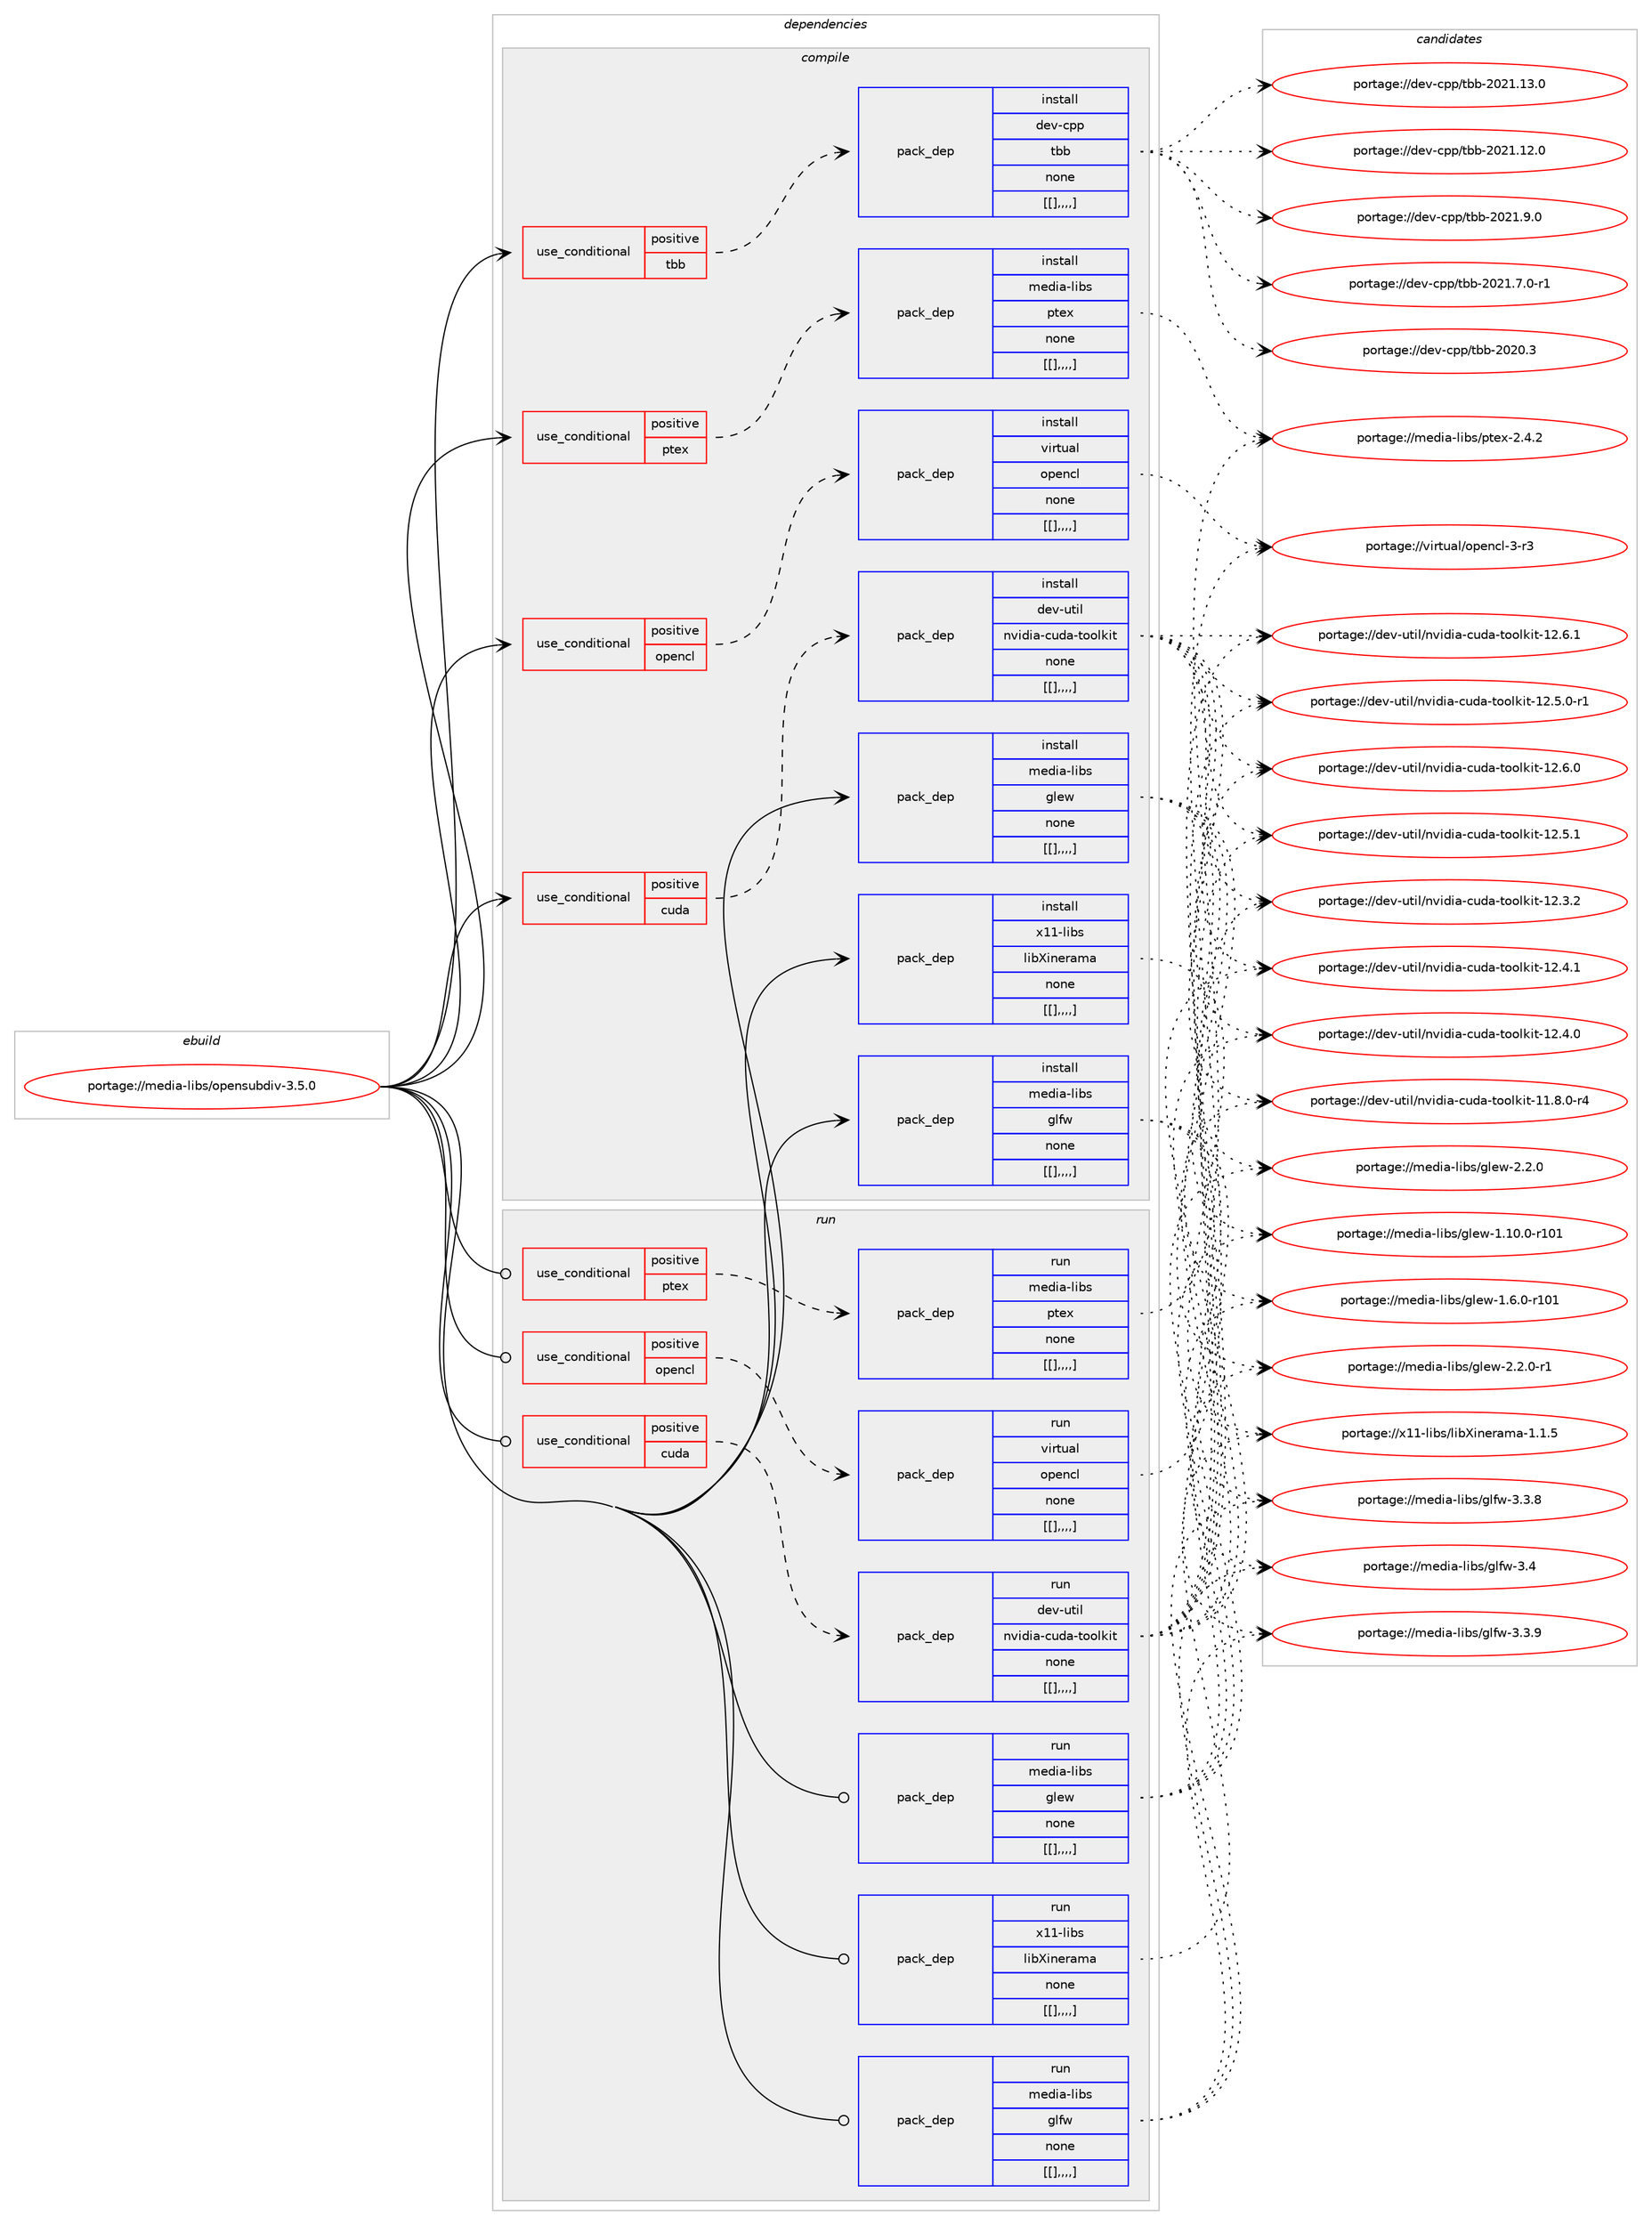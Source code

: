 digraph prolog {

# *************
# Graph options
# *************

newrank=true;
concentrate=true;
compound=true;
graph [rankdir=LR,fontname=Helvetica,fontsize=10,ranksep=1.5];#, ranksep=2.5, nodesep=0.2];
edge  [arrowhead=vee];
node  [fontname=Helvetica,fontsize=10];

# **********
# The ebuild
# **********

subgraph cluster_leftcol {
color=gray;
label=<<i>ebuild</i>>;
id [label="portage://media-libs/opensubdiv-3.5.0", color=red, width=4, href="../media-libs/opensubdiv-3.5.0.svg"];
}

# ****************
# The dependencies
# ****************

subgraph cluster_midcol {
color=gray;
label=<<i>dependencies</i>>;
subgraph cluster_compile {
fillcolor="#eeeeee";
style=filled;
label=<<i>compile</i>>;
subgraph cond81121 {
dependency321746 [label=<<TABLE BORDER="0" CELLBORDER="1" CELLSPACING="0" CELLPADDING="4"><TR><TD ROWSPAN="3" CELLPADDING="10">use_conditional</TD></TR><TR><TD>positive</TD></TR><TR><TD>cuda</TD></TR></TABLE>>, shape=none, color=red];
subgraph pack238084 {
dependency321747 [label=<<TABLE BORDER="0" CELLBORDER="1" CELLSPACING="0" CELLPADDING="4" WIDTH="220"><TR><TD ROWSPAN="6" CELLPADDING="30">pack_dep</TD></TR><TR><TD WIDTH="110">install</TD></TR><TR><TD>dev-util</TD></TR><TR><TD>nvidia-cuda-toolkit</TD></TR><TR><TD>none</TD></TR><TR><TD>[[],,,,]</TD></TR></TABLE>>, shape=none, color=blue];
}
dependency321746:e -> dependency321747:w [weight=20,style="dashed",arrowhead="vee"];
}
id:e -> dependency321746:w [weight=20,style="solid",arrowhead="vee"];
subgraph cond81122 {
dependency321748 [label=<<TABLE BORDER="0" CELLBORDER="1" CELLSPACING="0" CELLPADDING="4"><TR><TD ROWSPAN="3" CELLPADDING="10">use_conditional</TD></TR><TR><TD>positive</TD></TR><TR><TD>opencl</TD></TR></TABLE>>, shape=none, color=red];
subgraph pack238085 {
dependency321749 [label=<<TABLE BORDER="0" CELLBORDER="1" CELLSPACING="0" CELLPADDING="4" WIDTH="220"><TR><TD ROWSPAN="6" CELLPADDING="30">pack_dep</TD></TR><TR><TD WIDTH="110">install</TD></TR><TR><TD>virtual</TD></TR><TR><TD>opencl</TD></TR><TR><TD>none</TD></TR><TR><TD>[[],,,,]</TD></TR></TABLE>>, shape=none, color=blue];
}
dependency321748:e -> dependency321749:w [weight=20,style="dashed",arrowhead="vee"];
}
id:e -> dependency321748:w [weight=20,style="solid",arrowhead="vee"];
subgraph cond81123 {
dependency321750 [label=<<TABLE BORDER="0" CELLBORDER="1" CELLSPACING="0" CELLPADDING="4"><TR><TD ROWSPAN="3" CELLPADDING="10">use_conditional</TD></TR><TR><TD>positive</TD></TR><TR><TD>ptex</TD></TR></TABLE>>, shape=none, color=red];
subgraph pack238086 {
dependency321751 [label=<<TABLE BORDER="0" CELLBORDER="1" CELLSPACING="0" CELLPADDING="4" WIDTH="220"><TR><TD ROWSPAN="6" CELLPADDING="30">pack_dep</TD></TR><TR><TD WIDTH="110">install</TD></TR><TR><TD>media-libs</TD></TR><TR><TD>ptex</TD></TR><TR><TD>none</TD></TR><TR><TD>[[],,,,]</TD></TR></TABLE>>, shape=none, color=blue];
}
dependency321750:e -> dependency321751:w [weight=20,style="dashed",arrowhead="vee"];
}
id:e -> dependency321750:w [weight=20,style="solid",arrowhead="vee"];
subgraph cond81124 {
dependency321752 [label=<<TABLE BORDER="0" CELLBORDER="1" CELLSPACING="0" CELLPADDING="4"><TR><TD ROWSPAN="3" CELLPADDING="10">use_conditional</TD></TR><TR><TD>positive</TD></TR><TR><TD>tbb</TD></TR></TABLE>>, shape=none, color=red];
subgraph pack238087 {
dependency321753 [label=<<TABLE BORDER="0" CELLBORDER="1" CELLSPACING="0" CELLPADDING="4" WIDTH="220"><TR><TD ROWSPAN="6" CELLPADDING="30">pack_dep</TD></TR><TR><TD WIDTH="110">install</TD></TR><TR><TD>dev-cpp</TD></TR><TR><TD>tbb</TD></TR><TR><TD>none</TD></TR><TR><TD>[[],,,,]</TD></TR></TABLE>>, shape=none, color=blue];
}
dependency321752:e -> dependency321753:w [weight=20,style="dashed",arrowhead="vee"];
}
id:e -> dependency321752:w [weight=20,style="solid",arrowhead="vee"];
subgraph pack238088 {
dependency321754 [label=<<TABLE BORDER="0" CELLBORDER="1" CELLSPACING="0" CELLPADDING="4" WIDTH="220"><TR><TD ROWSPAN="6" CELLPADDING="30">pack_dep</TD></TR><TR><TD WIDTH="110">install</TD></TR><TR><TD>media-libs</TD></TR><TR><TD>glew</TD></TR><TR><TD>none</TD></TR><TR><TD>[[],,,,]</TD></TR></TABLE>>, shape=none, color=blue];
}
id:e -> dependency321754:w [weight=20,style="solid",arrowhead="vee"];
subgraph pack238089 {
dependency321755 [label=<<TABLE BORDER="0" CELLBORDER="1" CELLSPACING="0" CELLPADDING="4" WIDTH="220"><TR><TD ROWSPAN="6" CELLPADDING="30">pack_dep</TD></TR><TR><TD WIDTH="110">install</TD></TR><TR><TD>media-libs</TD></TR><TR><TD>glfw</TD></TR><TR><TD>none</TD></TR><TR><TD>[[],,,,]</TD></TR></TABLE>>, shape=none, color=blue];
}
id:e -> dependency321755:w [weight=20,style="solid",arrowhead="vee"];
subgraph pack238090 {
dependency321756 [label=<<TABLE BORDER="0" CELLBORDER="1" CELLSPACING="0" CELLPADDING="4" WIDTH="220"><TR><TD ROWSPAN="6" CELLPADDING="30">pack_dep</TD></TR><TR><TD WIDTH="110">install</TD></TR><TR><TD>x11-libs</TD></TR><TR><TD>libXinerama</TD></TR><TR><TD>none</TD></TR><TR><TD>[[],,,,]</TD></TR></TABLE>>, shape=none, color=blue];
}
id:e -> dependency321756:w [weight=20,style="solid",arrowhead="vee"];
}
subgraph cluster_compileandrun {
fillcolor="#eeeeee";
style=filled;
label=<<i>compile and run</i>>;
}
subgraph cluster_run {
fillcolor="#eeeeee";
style=filled;
label=<<i>run</i>>;
subgraph cond81125 {
dependency321757 [label=<<TABLE BORDER="0" CELLBORDER="1" CELLSPACING="0" CELLPADDING="4"><TR><TD ROWSPAN="3" CELLPADDING="10">use_conditional</TD></TR><TR><TD>positive</TD></TR><TR><TD>cuda</TD></TR></TABLE>>, shape=none, color=red];
subgraph pack238091 {
dependency321758 [label=<<TABLE BORDER="0" CELLBORDER="1" CELLSPACING="0" CELLPADDING="4" WIDTH="220"><TR><TD ROWSPAN="6" CELLPADDING="30">pack_dep</TD></TR><TR><TD WIDTH="110">run</TD></TR><TR><TD>dev-util</TD></TR><TR><TD>nvidia-cuda-toolkit</TD></TR><TR><TD>none</TD></TR><TR><TD>[[],,,,]</TD></TR></TABLE>>, shape=none, color=blue];
}
dependency321757:e -> dependency321758:w [weight=20,style="dashed",arrowhead="vee"];
}
id:e -> dependency321757:w [weight=20,style="solid",arrowhead="odot"];
subgraph cond81126 {
dependency321759 [label=<<TABLE BORDER="0" CELLBORDER="1" CELLSPACING="0" CELLPADDING="4"><TR><TD ROWSPAN="3" CELLPADDING="10">use_conditional</TD></TR><TR><TD>positive</TD></TR><TR><TD>opencl</TD></TR></TABLE>>, shape=none, color=red];
subgraph pack238092 {
dependency321760 [label=<<TABLE BORDER="0" CELLBORDER="1" CELLSPACING="0" CELLPADDING="4" WIDTH="220"><TR><TD ROWSPAN="6" CELLPADDING="30">pack_dep</TD></TR><TR><TD WIDTH="110">run</TD></TR><TR><TD>virtual</TD></TR><TR><TD>opencl</TD></TR><TR><TD>none</TD></TR><TR><TD>[[],,,,]</TD></TR></TABLE>>, shape=none, color=blue];
}
dependency321759:e -> dependency321760:w [weight=20,style="dashed",arrowhead="vee"];
}
id:e -> dependency321759:w [weight=20,style="solid",arrowhead="odot"];
subgraph cond81127 {
dependency321761 [label=<<TABLE BORDER="0" CELLBORDER="1" CELLSPACING="0" CELLPADDING="4"><TR><TD ROWSPAN="3" CELLPADDING="10">use_conditional</TD></TR><TR><TD>positive</TD></TR><TR><TD>ptex</TD></TR></TABLE>>, shape=none, color=red];
subgraph pack238093 {
dependency321762 [label=<<TABLE BORDER="0" CELLBORDER="1" CELLSPACING="0" CELLPADDING="4" WIDTH="220"><TR><TD ROWSPAN="6" CELLPADDING="30">pack_dep</TD></TR><TR><TD WIDTH="110">run</TD></TR><TR><TD>media-libs</TD></TR><TR><TD>ptex</TD></TR><TR><TD>none</TD></TR><TR><TD>[[],,,,]</TD></TR></TABLE>>, shape=none, color=blue];
}
dependency321761:e -> dependency321762:w [weight=20,style="dashed",arrowhead="vee"];
}
id:e -> dependency321761:w [weight=20,style="solid",arrowhead="odot"];
subgraph pack238094 {
dependency321763 [label=<<TABLE BORDER="0" CELLBORDER="1" CELLSPACING="0" CELLPADDING="4" WIDTH="220"><TR><TD ROWSPAN="6" CELLPADDING="30">pack_dep</TD></TR><TR><TD WIDTH="110">run</TD></TR><TR><TD>media-libs</TD></TR><TR><TD>glew</TD></TR><TR><TD>none</TD></TR><TR><TD>[[],,,,]</TD></TR></TABLE>>, shape=none, color=blue];
}
id:e -> dependency321763:w [weight=20,style="solid",arrowhead="odot"];
subgraph pack238095 {
dependency321764 [label=<<TABLE BORDER="0" CELLBORDER="1" CELLSPACING="0" CELLPADDING="4" WIDTH="220"><TR><TD ROWSPAN="6" CELLPADDING="30">pack_dep</TD></TR><TR><TD WIDTH="110">run</TD></TR><TR><TD>media-libs</TD></TR><TR><TD>glfw</TD></TR><TR><TD>none</TD></TR><TR><TD>[[],,,,]</TD></TR></TABLE>>, shape=none, color=blue];
}
id:e -> dependency321764:w [weight=20,style="solid",arrowhead="odot"];
subgraph pack238096 {
dependency321765 [label=<<TABLE BORDER="0" CELLBORDER="1" CELLSPACING="0" CELLPADDING="4" WIDTH="220"><TR><TD ROWSPAN="6" CELLPADDING="30">pack_dep</TD></TR><TR><TD WIDTH="110">run</TD></TR><TR><TD>x11-libs</TD></TR><TR><TD>libXinerama</TD></TR><TR><TD>none</TD></TR><TR><TD>[[],,,,]</TD></TR></TABLE>>, shape=none, color=blue];
}
id:e -> dependency321765:w [weight=20,style="solid",arrowhead="odot"];
}
}

# **************
# The candidates
# **************

subgraph cluster_choices {
rank=same;
color=gray;
label=<<i>candidates</i>>;

subgraph choice238084 {
color=black;
nodesep=1;
choice1001011184511711610510847110118105100105974599117100974511611111110810710511645495046544649 [label="portage://dev-util/nvidia-cuda-toolkit-12.6.1", color=red, width=4,href="../dev-util/nvidia-cuda-toolkit-12.6.1.svg"];
choice1001011184511711610510847110118105100105974599117100974511611111110810710511645495046544648 [label="portage://dev-util/nvidia-cuda-toolkit-12.6.0", color=red, width=4,href="../dev-util/nvidia-cuda-toolkit-12.6.0.svg"];
choice1001011184511711610510847110118105100105974599117100974511611111110810710511645495046534649 [label="portage://dev-util/nvidia-cuda-toolkit-12.5.1", color=red, width=4,href="../dev-util/nvidia-cuda-toolkit-12.5.1.svg"];
choice10010111845117116105108471101181051001059745991171009745116111111108107105116454950465346484511449 [label="portage://dev-util/nvidia-cuda-toolkit-12.5.0-r1", color=red, width=4,href="../dev-util/nvidia-cuda-toolkit-12.5.0-r1.svg"];
choice1001011184511711610510847110118105100105974599117100974511611111110810710511645495046524649 [label="portage://dev-util/nvidia-cuda-toolkit-12.4.1", color=red, width=4,href="../dev-util/nvidia-cuda-toolkit-12.4.1.svg"];
choice1001011184511711610510847110118105100105974599117100974511611111110810710511645495046524648 [label="portage://dev-util/nvidia-cuda-toolkit-12.4.0", color=red, width=4,href="../dev-util/nvidia-cuda-toolkit-12.4.0.svg"];
choice1001011184511711610510847110118105100105974599117100974511611111110810710511645495046514650 [label="portage://dev-util/nvidia-cuda-toolkit-12.3.2", color=red, width=4,href="../dev-util/nvidia-cuda-toolkit-12.3.2.svg"];
choice10010111845117116105108471101181051001059745991171009745116111111108107105116454949465646484511452 [label="portage://dev-util/nvidia-cuda-toolkit-11.8.0-r4", color=red, width=4,href="../dev-util/nvidia-cuda-toolkit-11.8.0-r4.svg"];
dependency321747:e -> choice1001011184511711610510847110118105100105974599117100974511611111110810710511645495046544649:w [style=dotted,weight="100"];
dependency321747:e -> choice1001011184511711610510847110118105100105974599117100974511611111110810710511645495046544648:w [style=dotted,weight="100"];
dependency321747:e -> choice1001011184511711610510847110118105100105974599117100974511611111110810710511645495046534649:w [style=dotted,weight="100"];
dependency321747:e -> choice10010111845117116105108471101181051001059745991171009745116111111108107105116454950465346484511449:w [style=dotted,weight="100"];
dependency321747:e -> choice1001011184511711610510847110118105100105974599117100974511611111110810710511645495046524649:w [style=dotted,weight="100"];
dependency321747:e -> choice1001011184511711610510847110118105100105974599117100974511611111110810710511645495046524648:w [style=dotted,weight="100"];
dependency321747:e -> choice1001011184511711610510847110118105100105974599117100974511611111110810710511645495046514650:w [style=dotted,weight="100"];
dependency321747:e -> choice10010111845117116105108471101181051001059745991171009745116111111108107105116454949465646484511452:w [style=dotted,weight="100"];
}
subgraph choice238085 {
color=black;
nodesep=1;
choice11810511411611797108471111121011109910845514511451 [label="portage://virtual/opencl-3-r3", color=red, width=4,href="../virtual/opencl-3-r3.svg"];
dependency321749:e -> choice11810511411611797108471111121011109910845514511451:w [style=dotted,weight="100"];
}
subgraph choice238086 {
color=black;
nodesep=1;
choice10910110010597451081059811547112116101120455046524650 [label="portage://media-libs/ptex-2.4.2", color=red, width=4,href="../media-libs/ptex-2.4.2.svg"];
dependency321751:e -> choice10910110010597451081059811547112116101120455046524650:w [style=dotted,weight="100"];
}
subgraph choice238087 {
color=black;
nodesep=1;
choice100101118459911211247116989845504850494649514648 [label="portage://dev-cpp/tbb-2021.13.0", color=red, width=4,href="../dev-cpp/tbb-2021.13.0.svg"];
choice100101118459911211247116989845504850494649504648 [label="portage://dev-cpp/tbb-2021.12.0", color=red, width=4,href="../dev-cpp/tbb-2021.12.0.svg"];
choice1001011184599112112471169898455048504946574648 [label="portage://dev-cpp/tbb-2021.9.0", color=red, width=4,href="../dev-cpp/tbb-2021.9.0.svg"];
choice10010111845991121124711698984550485049465546484511449 [label="portage://dev-cpp/tbb-2021.7.0-r1", color=red, width=4,href="../dev-cpp/tbb-2021.7.0-r1.svg"];
choice100101118459911211247116989845504850484651 [label="portage://dev-cpp/tbb-2020.3", color=red, width=4,href="../dev-cpp/tbb-2020.3.svg"];
dependency321753:e -> choice100101118459911211247116989845504850494649514648:w [style=dotted,weight="100"];
dependency321753:e -> choice100101118459911211247116989845504850494649504648:w [style=dotted,weight="100"];
dependency321753:e -> choice1001011184599112112471169898455048504946574648:w [style=dotted,weight="100"];
dependency321753:e -> choice10010111845991121124711698984550485049465546484511449:w [style=dotted,weight="100"];
dependency321753:e -> choice100101118459911211247116989845504850484651:w [style=dotted,weight="100"];
}
subgraph choice238088 {
color=black;
nodesep=1;
choice109101100105974510810598115471031081011194550465046484511449 [label="portage://media-libs/glew-2.2.0-r1", color=red, width=4,href="../media-libs/glew-2.2.0-r1.svg"];
choice10910110010597451081059811547103108101119455046504648 [label="portage://media-libs/glew-2.2.0", color=red, width=4,href="../media-libs/glew-2.2.0.svg"];
choice109101100105974510810598115471031081011194549464948464845114494849 [label="portage://media-libs/glew-1.10.0-r101", color=red, width=4,href="../media-libs/glew-1.10.0-r101.svg"];
choice1091011001059745108105981154710310810111945494654464845114494849 [label="portage://media-libs/glew-1.6.0-r101", color=red, width=4,href="../media-libs/glew-1.6.0-r101.svg"];
dependency321754:e -> choice109101100105974510810598115471031081011194550465046484511449:w [style=dotted,weight="100"];
dependency321754:e -> choice10910110010597451081059811547103108101119455046504648:w [style=dotted,weight="100"];
dependency321754:e -> choice109101100105974510810598115471031081011194549464948464845114494849:w [style=dotted,weight="100"];
dependency321754:e -> choice1091011001059745108105981154710310810111945494654464845114494849:w [style=dotted,weight="100"];
}
subgraph choice238089 {
color=black;
nodesep=1;
choice1091011001059745108105981154710310810211945514652 [label="portage://media-libs/glfw-3.4", color=red, width=4,href="../media-libs/glfw-3.4.svg"];
choice10910110010597451081059811547103108102119455146514657 [label="portage://media-libs/glfw-3.3.9", color=red, width=4,href="../media-libs/glfw-3.3.9.svg"];
choice10910110010597451081059811547103108102119455146514656 [label="portage://media-libs/glfw-3.3.8", color=red, width=4,href="../media-libs/glfw-3.3.8.svg"];
dependency321755:e -> choice1091011001059745108105981154710310810211945514652:w [style=dotted,weight="100"];
dependency321755:e -> choice10910110010597451081059811547103108102119455146514657:w [style=dotted,weight="100"];
dependency321755:e -> choice10910110010597451081059811547103108102119455146514656:w [style=dotted,weight="100"];
}
subgraph choice238090 {
color=black;
nodesep=1;
choice120494945108105981154710810598881051101011149710997454946494653 [label="portage://x11-libs/libXinerama-1.1.5", color=red, width=4,href="../x11-libs/libXinerama-1.1.5.svg"];
dependency321756:e -> choice120494945108105981154710810598881051101011149710997454946494653:w [style=dotted,weight="100"];
}
subgraph choice238091 {
color=black;
nodesep=1;
choice1001011184511711610510847110118105100105974599117100974511611111110810710511645495046544649 [label="portage://dev-util/nvidia-cuda-toolkit-12.6.1", color=red, width=4,href="../dev-util/nvidia-cuda-toolkit-12.6.1.svg"];
choice1001011184511711610510847110118105100105974599117100974511611111110810710511645495046544648 [label="portage://dev-util/nvidia-cuda-toolkit-12.6.0", color=red, width=4,href="../dev-util/nvidia-cuda-toolkit-12.6.0.svg"];
choice1001011184511711610510847110118105100105974599117100974511611111110810710511645495046534649 [label="portage://dev-util/nvidia-cuda-toolkit-12.5.1", color=red, width=4,href="../dev-util/nvidia-cuda-toolkit-12.5.1.svg"];
choice10010111845117116105108471101181051001059745991171009745116111111108107105116454950465346484511449 [label="portage://dev-util/nvidia-cuda-toolkit-12.5.0-r1", color=red, width=4,href="../dev-util/nvidia-cuda-toolkit-12.5.0-r1.svg"];
choice1001011184511711610510847110118105100105974599117100974511611111110810710511645495046524649 [label="portage://dev-util/nvidia-cuda-toolkit-12.4.1", color=red, width=4,href="../dev-util/nvidia-cuda-toolkit-12.4.1.svg"];
choice1001011184511711610510847110118105100105974599117100974511611111110810710511645495046524648 [label="portage://dev-util/nvidia-cuda-toolkit-12.4.0", color=red, width=4,href="../dev-util/nvidia-cuda-toolkit-12.4.0.svg"];
choice1001011184511711610510847110118105100105974599117100974511611111110810710511645495046514650 [label="portage://dev-util/nvidia-cuda-toolkit-12.3.2", color=red, width=4,href="../dev-util/nvidia-cuda-toolkit-12.3.2.svg"];
choice10010111845117116105108471101181051001059745991171009745116111111108107105116454949465646484511452 [label="portage://dev-util/nvidia-cuda-toolkit-11.8.0-r4", color=red, width=4,href="../dev-util/nvidia-cuda-toolkit-11.8.0-r4.svg"];
dependency321758:e -> choice1001011184511711610510847110118105100105974599117100974511611111110810710511645495046544649:w [style=dotted,weight="100"];
dependency321758:e -> choice1001011184511711610510847110118105100105974599117100974511611111110810710511645495046544648:w [style=dotted,weight="100"];
dependency321758:e -> choice1001011184511711610510847110118105100105974599117100974511611111110810710511645495046534649:w [style=dotted,weight="100"];
dependency321758:e -> choice10010111845117116105108471101181051001059745991171009745116111111108107105116454950465346484511449:w [style=dotted,weight="100"];
dependency321758:e -> choice1001011184511711610510847110118105100105974599117100974511611111110810710511645495046524649:w [style=dotted,weight="100"];
dependency321758:e -> choice1001011184511711610510847110118105100105974599117100974511611111110810710511645495046524648:w [style=dotted,weight="100"];
dependency321758:e -> choice1001011184511711610510847110118105100105974599117100974511611111110810710511645495046514650:w [style=dotted,weight="100"];
dependency321758:e -> choice10010111845117116105108471101181051001059745991171009745116111111108107105116454949465646484511452:w [style=dotted,weight="100"];
}
subgraph choice238092 {
color=black;
nodesep=1;
choice11810511411611797108471111121011109910845514511451 [label="portage://virtual/opencl-3-r3", color=red, width=4,href="../virtual/opencl-3-r3.svg"];
dependency321760:e -> choice11810511411611797108471111121011109910845514511451:w [style=dotted,weight="100"];
}
subgraph choice238093 {
color=black;
nodesep=1;
choice10910110010597451081059811547112116101120455046524650 [label="portage://media-libs/ptex-2.4.2", color=red, width=4,href="../media-libs/ptex-2.4.2.svg"];
dependency321762:e -> choice10910110010597451081059811547112116101120455046524650:w [style=dotted,weight="100"];
}
subgraph choice238094 {
color=black;
nodesep=1;
choice109101100105974510810598115471031081011194550465046484511449 [label="portage://media-libs/glew-2.2.0-r1", color=red, width=4,href="../media-libs/glew-2.2.0-r1.svg"];
choice10910110010597451081059811547103108101119455046504648 [label="portage://media-libs/glew-2.2.0", color=red, width=4,href="../media-libs/glew-2.2.0.svg"];
choice109101100105974510810598115471031081011194549464948464845114494849 [label="portage://media-libs/glew-1.10.0-r101", color=red, width=4,href="../media-libs/glew-1.10.0-r101.svg"];
choice1091011001059745108105981154710310810111945494654464845114494849 [label="portage://media-libs/glew-1.6.0-r101", color=red, width=4,href="../media-libs/glew-1.6.0-r101.svg"];
dependency321763:e -> choice109101100105974510810598115471031081011194550465046484511449:w [style=dotted,weight="100"];
dependency321763:e -> choice10910110010597451081059811547103108101119455046504648:w [style=dotted,weight="100"];
dependency321763:e -> choice109101100105974510810598115471031081011194549464948464845114494849:w [style=dotted,weight="100"];
dependency321763:e -> choice1091011001059745108105981154710310810111945494654464845114494849:w [style=dotted,weight="100"];
}
subgraph choice238095 {
color=black;
nodesep=1;
choice1091011001059745108105981154710310810211945514652 [label="portage://media-libs/glfw-3.4", color=red, width=4,href="../media-libs/glfw-3.4.svg"];
choice10910110010597451081059811547103108102119455146514657 [label="portage://media-libs/glfw-3.3.9", color=red, width=4,href="../media-libs/glfw-3.3.9.svg"];
choice10910110010597451081059811547103108102119455146514656 [label="portage://media-libs/glfw-3.3.8", color=red, width=4,href="../media-libs/glfw-3.3.8.svg"];
dependency321764:e -> choice1091011001059745108105981154710310810211945514652:w [style=dotted,weight="100"];
dependency321764:e -> choice10910110010597451081059811547103108102119455146514657:w [style=dotted,weight="100"];
dependency321764:e -> choice10910110010597451081059811547103108102119455146514656:w [style=dotted,weight="100"];
}
subgraph choice238096 {
color=black;
nodesep=1;
choice120494945108105981154710810598881051101011149710997454946494653 [label="portage://x11-libs/libXinerama-1.1.5", color=red, width=4,href="../x11-libs/libXinerama-1.1.5.svg"];
dependency321765:e -> choice120494945108105981154710810598881051101011149710997454946494653:w [style=dotted,weight="100"];
}
}

}
